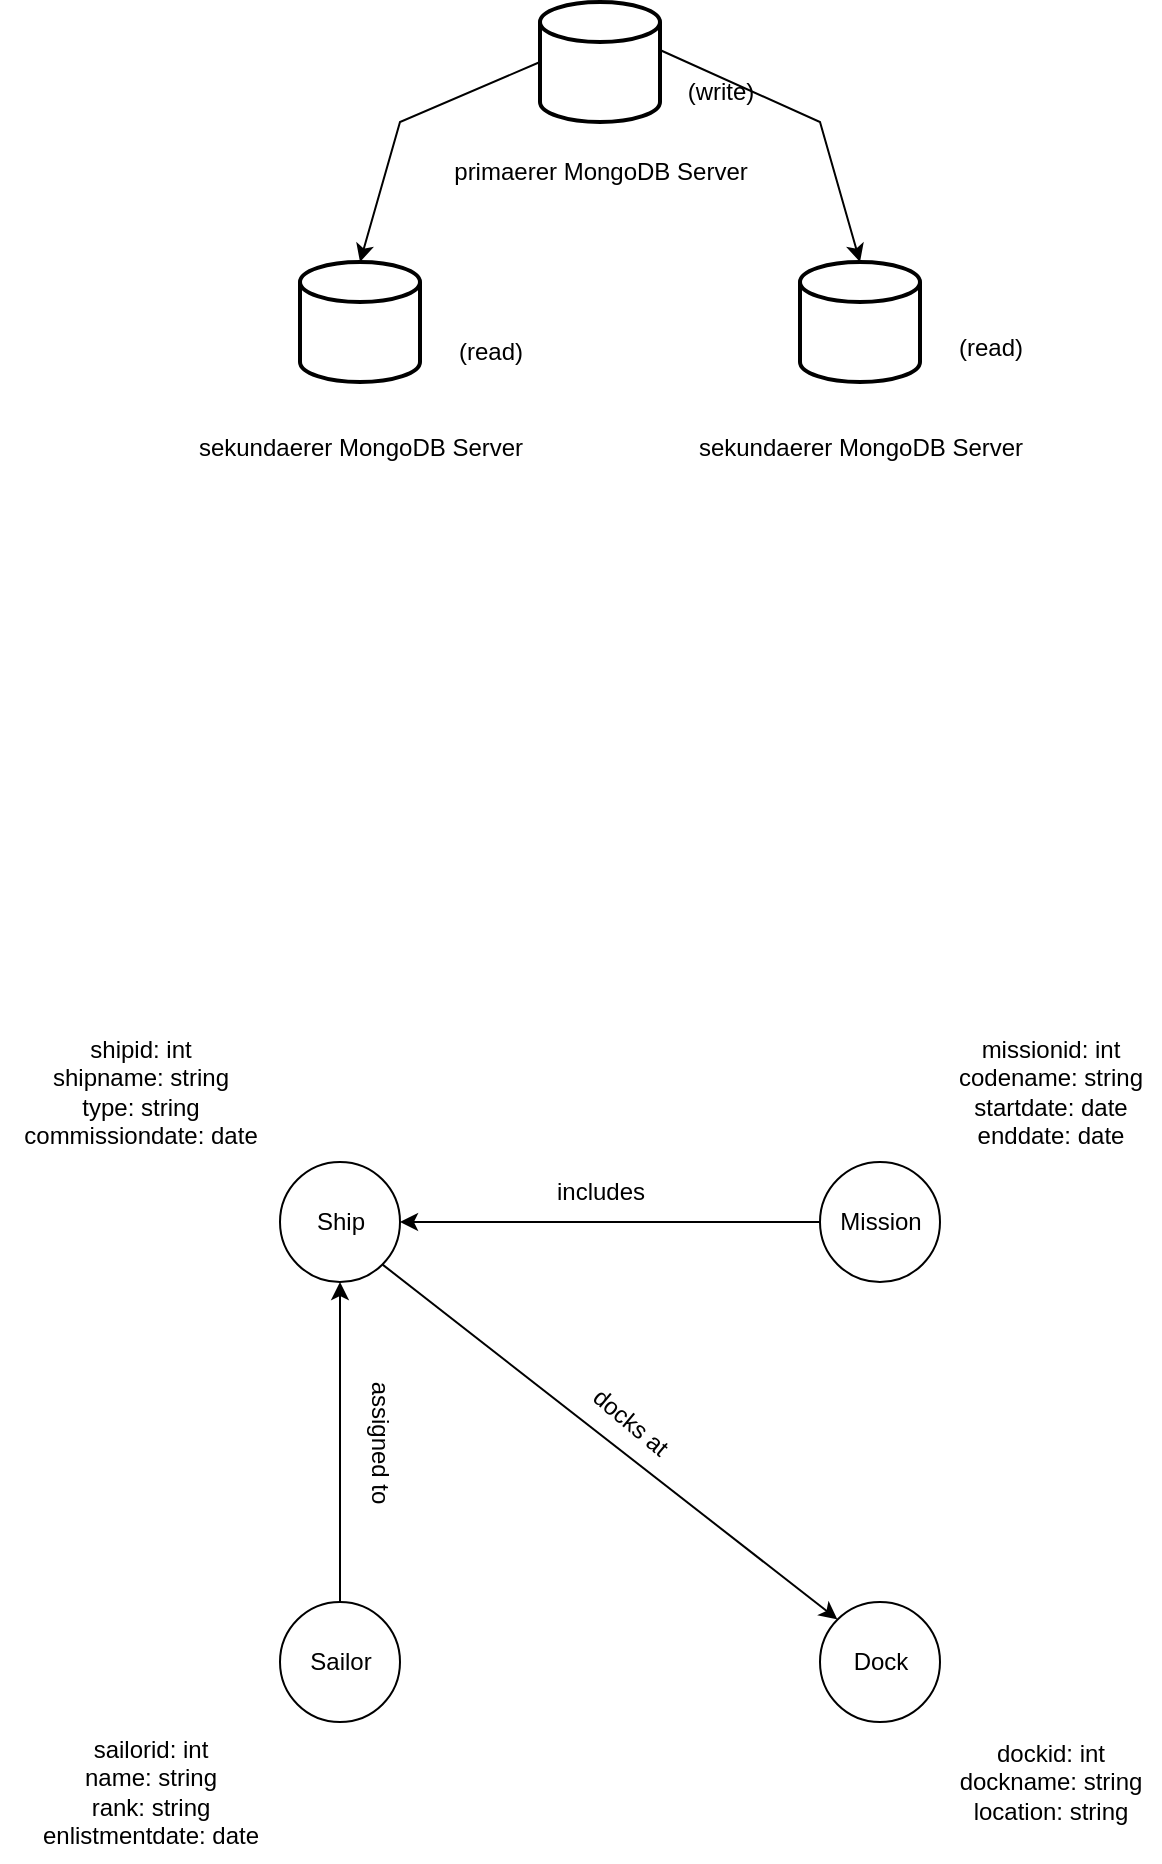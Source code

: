 <mxfile version="24.6.4" type="device">
  <diagram name="Page-1" id="VH8i9e0uUJv6PNGk_LA1">
    <mxGraphModel dx="1048" dy="531" grid="1" gridSize="10" guides="1" tooltips="1" connect="1" arrows="1" fold="1" page="1" pageScale="1" pageWidth="827" pageHeight="1169" math="0" shadow="0">
      <root>
        <mxCell id="0" />
        <mxCell id="1" parent="0" />
        <mxCell id="QbIVaBJsHX0RIEPLZKNT-1" value="" style="strokeWidth=2;html=1;shape=mxgraph.flowchart.database;whiteSpace=wrap;" parent="1" vertex="1">
          <mxGeometry x="370" y="60" width="60" height="60" as="geometry" />
        </mxCell>
        <mxCell id="QbIVaBJsHX0RIEPLZKNT-2" value="primaerer MongoDB Server" style="text;html=1;align=center;verticalAlign=middle;resizable=0;points=[];autosize=1;strokeColor=none;fillColor=none;" parent="1" vertex="1">
          <mxGeometry x="315" y="130" width="170" height="30" as="geometry" />
        </mxCell>
        <mxCell id="QbIVaBJsHX0RIEPLZKNT-3" value="(write)" style="text;html=1;align=center;verticalAlign=middle;resizable=0;points=[];autosize=1;strokeColor=none;fillColor=none;" parent="1" vertex="1">
          <mxGeometry x="430" y="90" width="60" height="30" as="geometry" />
        </mxCell>
        <mxCell id="QbIVaBJsHX0RIEPLZKNT-4" value="" style="strokeWidth=2;html=1;shape=mxgraph.flowchart.database;whiteSpace=wrap;" parent="1" vertex="1">
          <mxGeometry x="250" y="190" width="60" height="60" as="geometry" />
        </mxCell>
        <mxCell id="QbIVaBJsHX0RIEPLZKNT-5" value="sekundaerer MongoDB Server" style="text;html=1;align=center;verticalAlign=middle;resizable=0;points=[];autosize=1;strokeColor=none;fillColor=none;" parent="1" vertex="1">
          <mxGeometry x="190" y="268" width="180" height="30" as="geometry" />
        </mxCell>
        <mxCell id="QbIVaBJsHX0RIEPLZKNT-6" value="" style="strokeWidth=2;html=1;shape=mxgraph.flowchart.database;whiteSpace=wrap;" parent="1" vertex="1">
          <mxGeometry x="500" y="190" width="60" height="60" as="geometry" />
        </mxCell>
        <mxCell id="QbIVaBJsHX0RIEPLZKNT-7" value="sekundaerer MongoDB Server" style="text;html=1;align=center;verticalAlign=middle;resizable=0;points=[];autosize=1;strokeColor=none;fillColor=none;" parent="1" vertex="1">
          <mxGeometry x="440" y="268" width="180" height="30" as="geometry" />
        </mxCell>
        <mxCell id="QbIVaBJsHX0RIEPLZKNT-8" value="" style="endArrow=classic;html=1;rounded=0;exitX=0;exitY=0.5;exitDx=0;exitDy=0;exitPerimeter=0;entryX=0.5;entryY=0;entryDx=0;entryDy=0;entryPerimeter=0;" parent="1" source="QbIVaBJsHX0RIEPLZKNT-1" target="QbIVaBJsHX0RIEPLZKNT-4" edge="1">
          <mxGeometry width="50" height="50" relative="1" as="geometry">
            <mxPoint x="390" y="300" as="sourcePoint" />
            <mxPoint x="440" y="250" as="targetPoint" />
            <Array as="points">
              <mxPoint x="300" y="120" />
            </Array>
          </mxGeometry>
        </mxCell>
        <mxCell id="QbIVaBJsHX0RIEPLZKNT-9" value="" style="endArrow=classic;html=1;rounded=0;exitX=1;exitY=0.4;exitDx=0;exitDy=0;exitPerimeter=0;entryX=0.5;entryY=0;entryDx=0;entryDy=0;entryPerimeter=0;" parent="1" source="QbIVaBJsHX0RIEPLZKNT-1" target="QbIVaBJsHX0RIEPLZKNT-6" edge="1">
          <mxGeometry width="50" height="50" relative="1" as="geometry">
            <mxPoint x="710" y="50" as="sourcePoint" />
            <mxPoint x="620" y="150" as="targetPoint" />
            <Array as="points">
              <mxPoint x="510" y="120" />
            </Array>
          </mxGeometry>
        </mxCell>
        <mxCell id="QbIVaBJsHX0RIEPLZKNT-10" value="(read)" style="text;html=1;align=center;verticalAlign=middle;resizable=0;points=[];autosize=1;strokeColor=none;fillColor=none;" parent="1" vertex="1">
          <mxGeometry x="570" y="218" width="50" height="30" as="geometry" />
        </mxCell>
        <mxCell id="QbIVaBJsHX0RIEPLZKNT-11" value="(read)" style="text;html=1;align=center;verticalAlign=middle;resizable=0;points=[];autosize=1;strokeColor=none;fillColor=none;" parent="1" vertex="1">
          <mxGeometry x="320" y="220" width="50" height="30" as="geometry" />
        </mxCell>
        <mxCell id="H25z-8JFa3tywoeOWDJ_-1" value="" style="verticalLabelPosition=bottom;verticalAlign=top;html=1;shape=mxgraph.flowchart.on-page_reference;" parent="1" vertex="1">
          <mxGeometry x="240" y="640" width="60" height="60" as="geometry" />
        </mxCell>
        <mxCell id="H25z-8JFa3tywoeOWDJ_-2" value="Ship" style="text;html=1;align=center;verticalAlign=middle;resizable=0;points=[];autosize=1;strokeColor=none;fillColor=none;" parent="1" vertex="1">
          <mxGeometry x="245" y="655" width="50" height="30" as="geometry" />
        </mxCell>
        <mxCell id="H25z-8JFa3tywoeOWDJ_-3" value="" style="verticalLabelPosition=bottom;verticalAlign=top;html=1;shape=mxgraph.flowchart.on-page_reference;" parent="1" vertex="1">
          <mxGeometry x="510" y="640" width="60" height="60" as="geometry" />
        </mxCell>
        <mxCell id="H25z-8JFa3tywoeOWDJ_-4" value="" style="verticalLabelPosition=bottom;verticalAlign=top;html=1;shape=mxgraph.flowchart.on-page_reference;" parent="1" vertex="1">
          <mxGeometry x="510" y="860" width="60" height="60" as="geometry" />
        </mxCell>
        <mxCell id="H25z-8JFa3tywoeOWDJ_-5" value="" style="verticalLabelPosition=bottom;verticalAlign=top;html=1;shape=mxgraph.flowchart.on-page_reference;" parent="1" vertex="1">
          <mxGeometry x="240" y="860" width="60" height="60" as="geometry" />
        </mxCell>
        <mxCell id="H25z-8JFa3tywoeOWDJ_-6" value="Mission" style="text;html=1;align=center;verticalAlign=middle;resizable=0;points=[];autosize=1;strokeColor=none;fillColor=none;" parent="1" vertex="1">
          <mxGeometry x="510" y="655" width="60" height="30" as="geometry" />
        </mxCell>
        <mxCell id="H25z-8JFa3tywoeOWDJ_-7" value="Sailor" style="text;html=1;align=center;verticalAlign=middle;resizable=0;points=[];autosize=1;strokeColor=none;fillColor=none;" parent="1" vertex="1">
          <mxGeometry x="245" y="875" width="50" height="30" as="geometry" />
        </mxCell>
        <mxCell id="H25z-8JFa3tywoeOWDJ_-8" value="&lt;div&gt;Dock&lt;/div&gt;" style="text;html=1;align=center;verticalAlign=middle;resizable=0;points=[];autosize=1;strokeColor=none;fillColor=none;" parent="1" vertex="1">
          <mxGeometry x="515" y="875" width="50" height="30" as="geometry" />
        </mxCell>
        <mxCell id="H25z-8JFa3tywoeOWDJ_-9" value="" style="endArrow=classic;html=1;rounded=0;exitX=0;exitY=0.5;exitDx=0;exitDy=0;exitPerimeter=0;entryX=1;entryY=0.5;entryDx=0;entryDy=0;entryPerimeter=0;" parent="1" source="H25z-8JFa3tywoeOWDJ_-3" target="H25z-8JFa3tywoeOWDJ_-1" edge="1">
          <mxGeometry width="50" height="50" relative="1" as="geometry">
            <mxPoint x="440" y="805" as="sourcePoint" />
            <mxPoint x="360" y="725" as="targetPoint" />
          </mxGeometry>
        </mxCell>
        <mxCell id="H25z-8JFa3tywoeOWDJ_-10" value="includes" style="text;html=1;align=center;verticalAlign=middle;resizable=0;points=[];autosize=1;strokeColor=none;fillColor=none;" parent="1" vertex="1">
          <mxGeometry x="365" y="640" width="70" height="30" as="geometry" />
        </mxCell>
        <mxCell id="H25z-8JFa3tywoeOWDJ_-11" value="" style="endArrow=classic;html=1;rounded=0;exitX=0.855;exitY=0.855;exitDx=0;exitDy=0;exitPerimeter=0;entryX=0.145;entryY=0.145;entryDx=0;entryDy=0;entryPerimeter=0;" parent="1" source="H25z-8JFa3tywoeOWDJ_-1" target="H25z-8JFa3tywoeOWDJ_-4" edge="1">
          <mxGeometry width="50" height="50" relative="1" as="geometry">
            <mxPoint x="370" y="855" as="sourcePoint" />
            <mxPoint x="420" y="805" as="targetPoint" />
          </mxGeometry>
        </mxCell>
        <mxCell id="H25z-8JFa3tywoeOWDJ_-12" value="docks at" style="text;html=1;align=center;verticalAlign=middle;resizable=0;points=[];autosize=1;strokeColor=none;fillColor=none;rotation=40;" parent="1" vertex="1">
          <mxGeometry x="380" y="755" width="70" height="30" as="geometry" />
        </mxCell>
        <mxCell id="H25z-8JFa3tywoeOWDJ_-13" value="" style="endArrow=classic;html=1;rounded=0;exitX=0.5;exitY=0;exitDx=0;exitDy=0;exitPerimeter=0;entryX=0.5;entryY=1;entryDx=0;entryDy=0;entryPerimeter=0;" parent="1" source="H25z-8JFa3tywoeOWDJ_-5" target="H25z-8JFa3tywoeOWDJ_-1" edge="1">
          <mxGeometry width="50" height="50" relative="1" as="geometry">
            <mxPoint x="220" y="770" as="sourcePoint" />
            <mxPoint x="230" y="780" as="targetPoint" />
          </mxGeometry>
        </mxCell>
        <mxCell id="H25z-8JFa3tywoeOWDJ_-14" value="assigned to " style="text;html=1;align=center;verticalAlign=middle;resizable=0;points=[];autosize=1;strokeColor=none;fillColor=none;rotation=90;" parent="1" vertex="1">
          <mxGeometry x="250" y="765" width="80" height="30" as="geometry" />
        </mxCell>
        <mxCell id="H25z-8JFa3tywoeOWDJ_-15" value="&lt;div&gt;shipid: int&lt;br&gt;&lt;/div&gt;&lt;div&gt;shipname: string&lt;/div&gt;&lt;div&gt;type: string&lt;/div&gt;commissiondate: date" style="text;html=1;align=center;verticalAlign=middle;resizable=0;points=[];autosize=1;strokeColor=none;fillColor=none;" parent="1" vertex="1">
          <mxGeometry x="100" y="570" width="140" height="70" as="geometry" />
        </mxCell>
        <mxCell id="H25z-8JFa3tywoeOWDJ_-16" value="&lt;div&gt;missionid: int&lt;/div&gt;&lt;div&gt;codename: string&lt;/div&gt;&lt;div&gt;startdate: date&lt;/div&gt;&lt;div&gt;enddate: date&lt;/div&gt;" style="text;html=1;align=center;verticalAlign=middle;resizable=0;points=[];autosize=1;strokeColor=none;fillColor=none;" parent="1" vertex="1">
          <mxGeometry x="570" y="570" width="110" height="70" as="geometry" />
        </mxCell>
        <mxCell id="H25z-8JFa3tywoeOWDJ_-17" value="&lt;div&gt;dockid: int&lt;br&gt;&lt;/div&gt;&lt;div&gt;dockname: string&lt;/div&gt;&lt;div&gt;location: string&lt;br&gt;&lt;/div&gt;" style="text;html=1;align=center;verticalAlign=middle;resizable=0;points=[];autosize=1;strokeColor=none;fillColor=none;" parent="1" vertex="1">
          <mxGeometry x="570" y="920" width="110" height="60" as="geometry" />
        </mxCell>
        <mxCell id="H25z-8JFa3tywoeOWDJ_-18" value="&lt;div&gt;sailorid: int&lt;br&gt;&lt;/div&gt;&lt;div&gt;name: string&lt;/div&gt;&lt;div&gt;rank: string&lt;/div&gt;&lt;div&gt;enlistmentdate: date&lt;br&gt;&lt;/div&gt;" style="text;html=1;align=center;verticalAlign=middle;resizable=0;points=[];autosize=1;strokeColor=none;fillColor=none;" parent="1" vertex="1">
          <mxGeometry x="110" y="920" width="130" height="70" as="geometry" />
        </mxCell>
      </root>
    </mxGraphModel>
  </diagram>
</mxfile>
